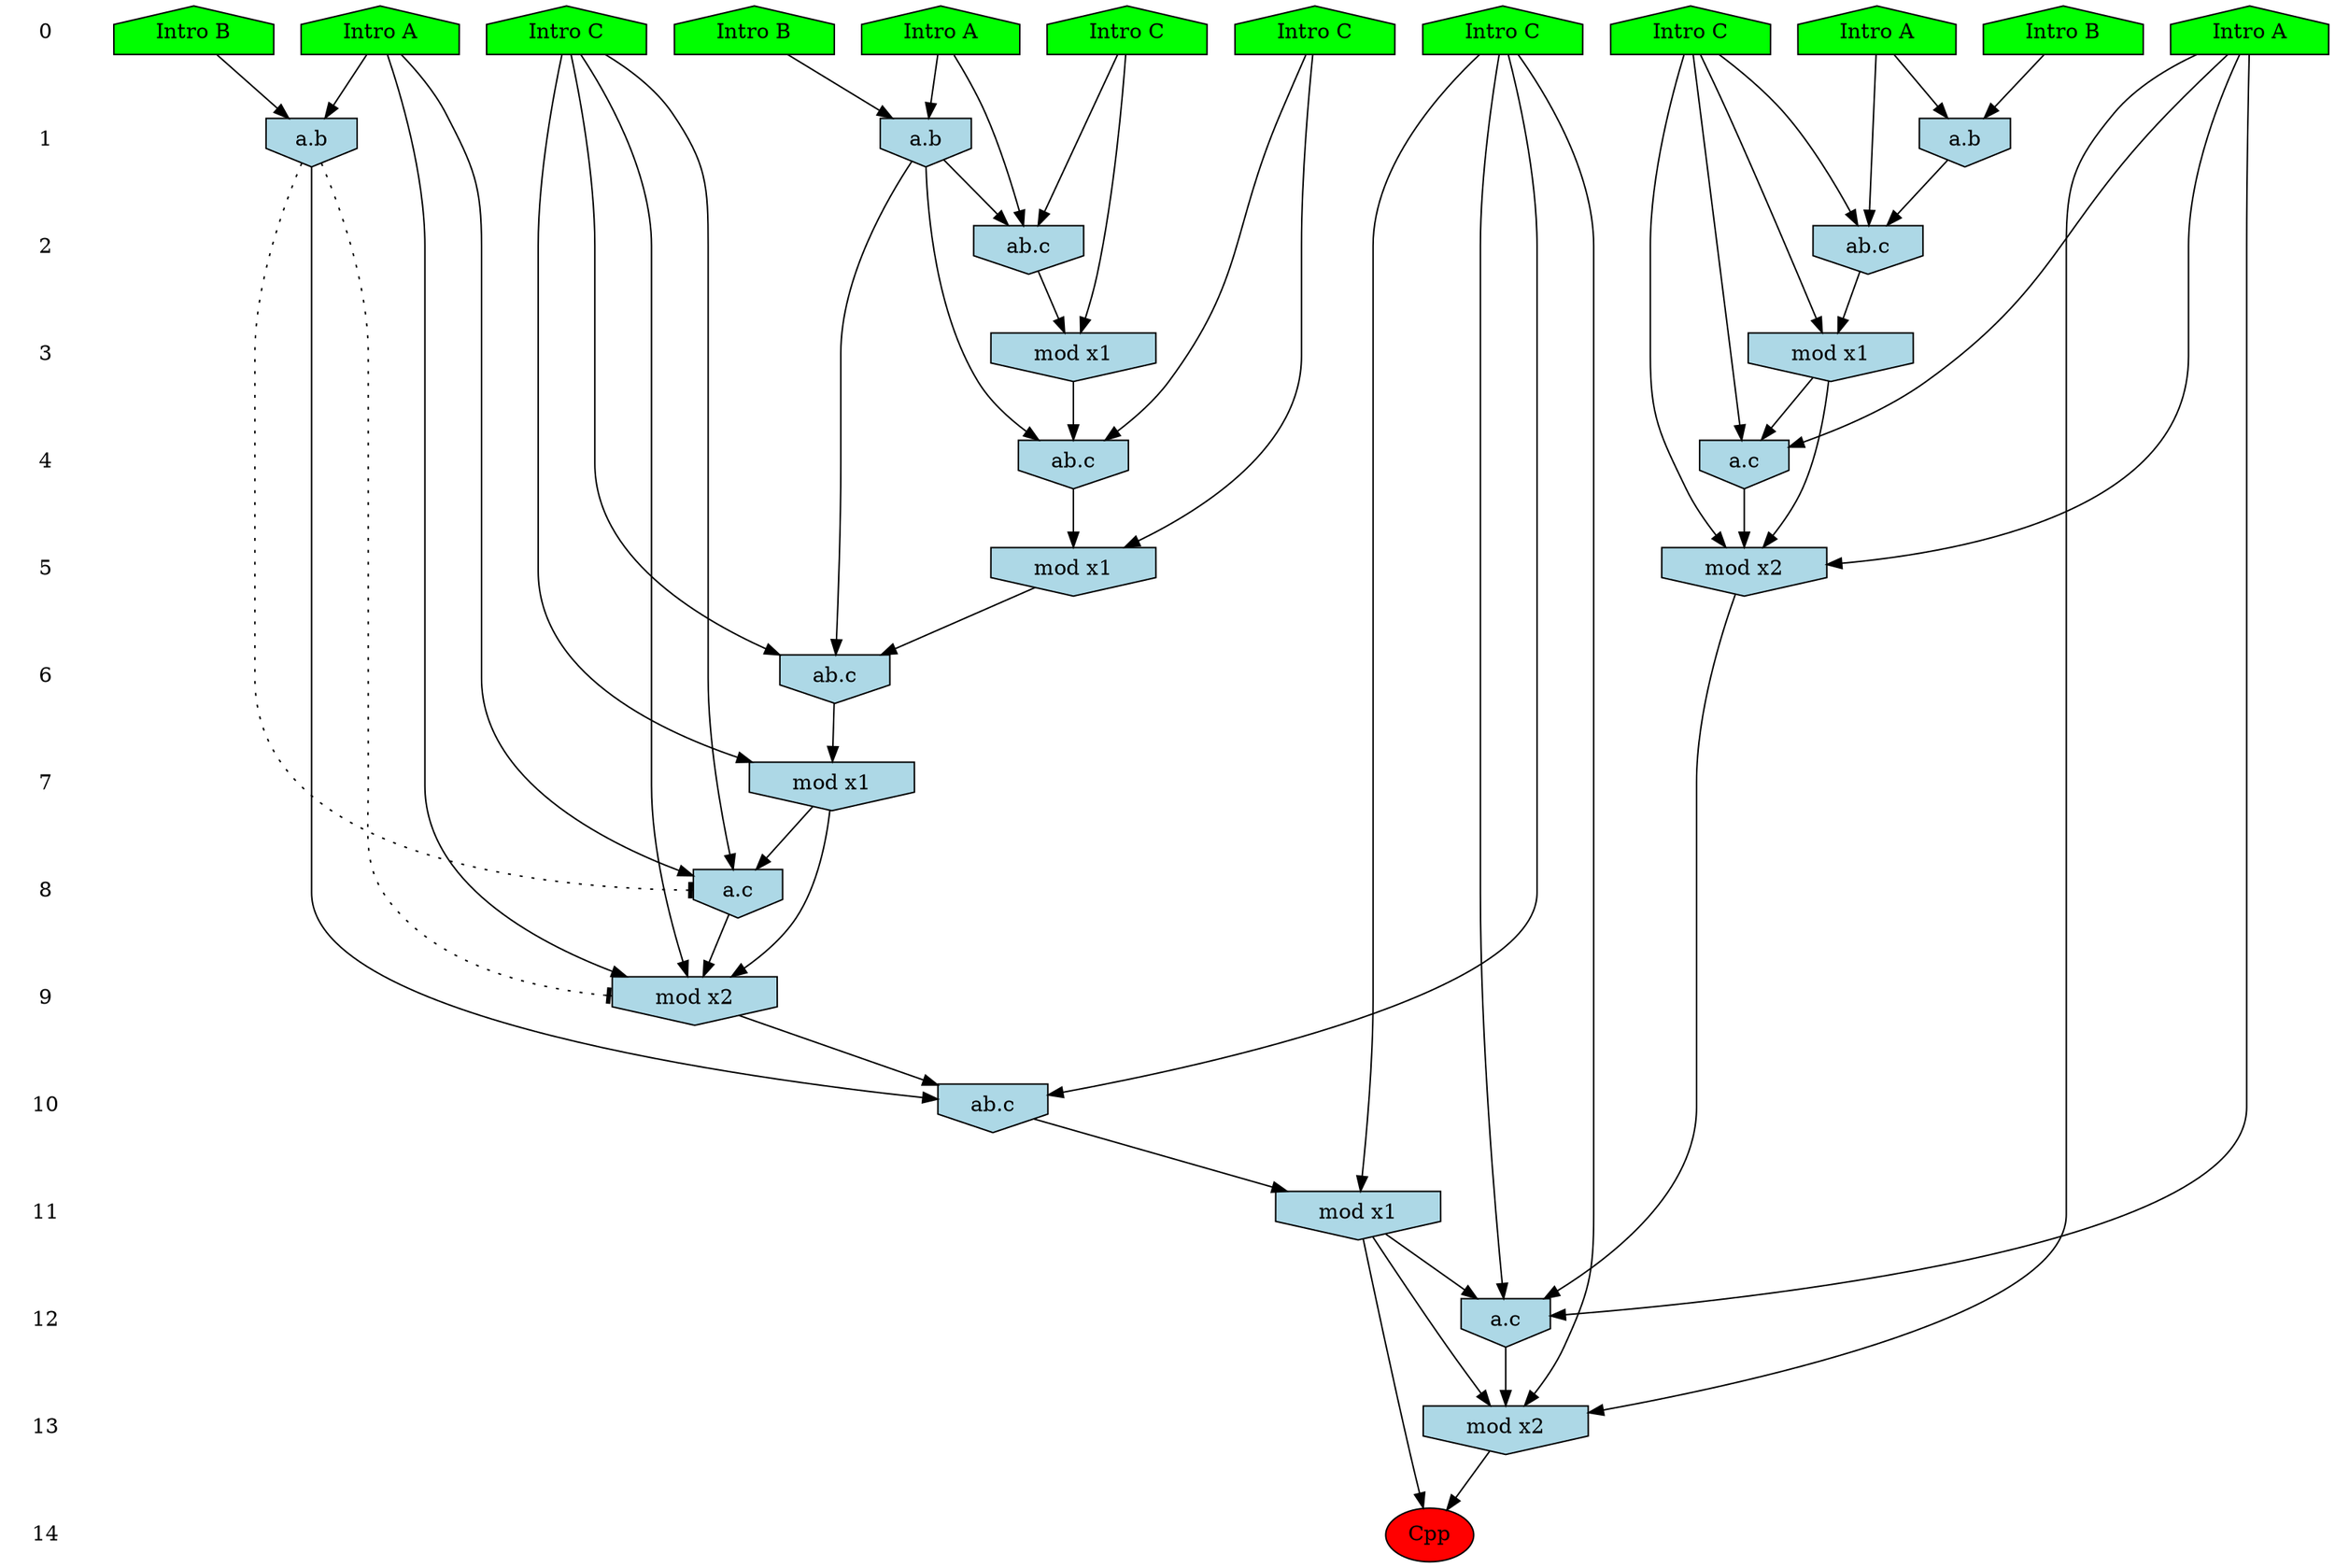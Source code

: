 /* Compression of 1 causal flows obtained in average at 1.500415E+01 t.u */
/* Compressed causal flows were: [2473] */
digraph G{
 ranksep=.5 ; 
{ rank = same ; "0" [shape=plaintext] ; node_1 [label ="Intro A", shape=house, style=filled, fillcolor=green] ;
node_2 [label ="Intro B", shape=house, style=filled, fillcolor=green] ;
node_3 [label ="Intro A", shape=house, style=filled, fillcolor=green] ;
node_4 [label ="Intro B", shape=house, style=filled, fillcolor=green] ;
node_5 [label ="Intro A", shape=house, style=filled, fillcolor=green] ;
node_6 [label ="Intro B", shape=house, style=filled, fillcolor=green] ;
node_7 [label ="Intro A", shape=house, style=filled, fillcolor=green] ;
node_8 [label ="Intro C", shape=house, style=filled, fillcolor=green] ;
node_9 [label ="Intro C", shape=house, style=filled, fillcolor=green] ;
node_10 [label ="Intro C", shape=house, style=filled, fillcolor=green] ;
node_11 [label ="Intro C", shape=house, style=filled, fillcolor=green] ;
node_12 [label ="Intro C", shape=house, style=filled, fillcolor=green] ;
}
{ rank = same ; "1" [shape=plaintext] ; node_13 [label="a.b", shape=invhouse, style=filled, fillcolor = lightblue] ;
node_14 [label="a.b", shape=invhouse, style=filled, fillcolor = lightblue] ;
node_25 [label="a.b", shape=invhouse, style=filled, fillcolor = lightblue] ;
}
{ rank = same ; "2" [shape=plaintext] ; node_15 [label="ab.c", shape=invhouse, style=filled, fillcolor = lightblue] ;
node_16 [label="ab.c", shape=invhouse, style=filled, fillcolor = lightblue] ;
}
{ rank = same ; "3" [shape=plaintext] ; node_17 [label="mod x1", shape=invhouse, style=filled, fillcolor = lightblue] ;
node_19 [label="mod x1", shape=invhouse, style=filled, fillcolor = lightblue] ;
}
{ rank = same ; "4" [shape=plaintext] ; node_18 [label="ab.c", shape=invhouse, style=filled, fillcolor = lightblue] ;
node_28 [label="a.c", shape=invhouse, style=filled, fillcolor = lightblue] ;
}
{ rank = same ; "5" [shape=plaintext] ; node_20 [label="mod x1", shape=invhouse, style=filled, fillcolor = lightblue] ;
node_29 [label="mod x2", shape=invhouse, style=filled, fillcolor = lightblue] ;
}
{ rank = same ; "6" [shape=plaintext] ; node_21 [label="ab.c", shape=invhouse, style=filled, fillcolor = lightblue] ;
}
{ rank = same ; "7" [shape=plaintext] ; node_22 [label="mod x1", shape=invhouse, style=filled, fillcolor = lightblue] ;
}
{ rank = same ; "8" [shape=plaintext] ; node_23 [label="a.c", shape=invhouse, style=filled, fillcolor = lightblue] ;
}
{ rank = same ; "9" [shape=plaintext] ; node_24 [label="mod x2", shape=invhouse, style=filled, fillcolor = lightblue] ;
}
{ rank = same ; "10" [shape=plaintext] ; node_26 [label="ab.c", shape=invhouse, style=filled, fillcolor = lightblue] ;
}
{ rank = same ; "11" [shape=plaintext] ; node_27 [label="mod x1", shape=invhouse, style=filled, fillcolor = lightblue] ;
}
{ rank = same ; "12" [shape=plaintext] ; node_30 [label="a.c", shape=invhouse, style=filled, fillcolor = lightblue] ;
}
{ rank = same ; "13" [shape=plaintext] ; node_31 [label="mod x2", shape=invhouse, style=filled, fillcolor = lightblue] ;
}
{ rank = same ; "14" [shape=plaintext] ; node_32 [label ="Cpp", style=filled, fillcolor=red] ;
}
"0" -> "1" [style="invis"]; 
"1" -> "2" [style="invis"]; 
"2" -> "3" [style="invis"]; 
"3" -> "4" [style="invis"]; 
"4" -> "5" [style="invis"]; 
"5" -> "6" [style="invis"]; 
"6" -> "7" [style="invis"]; 
"7" -> "8" [style="invis"]; 
"8" -> "9" [style="invis"]; 
"9" -> "10" [style="invis"]; 
"10" -> "11" [style="invis"]; 
"11" -> "12" [style="invis"]; 
"12" -> "13" [style="invis"]; 
"13" -> "14" [style="invis"]; 
node_1 -> node_13
node_2 -> node_13
node_5 -> node_14
node_6 -> node_14
node_5 -> node_15
node_11 -> node_15
node_14 -> node_15
node_1 -> node_16
node_8 -> node_16
node_13 -> node_16
node_11 -> node_17
node_15 -> node_17
node_10 -> node_18
node_14 -> node_18
node_17 -> node_18
node_8 -> node_19
node_16 -> node_19
node_10 -> node_20
node_18 -> node_20
node_12 -> node_21
node_14 -> node_21
node_20 -> node_21
node_12 -> node_22
node_21 -> node_22
node_7 -> node_23
node_12 -> node_23
node_22 -> node_23
node_7 -> node_24
node_12 -> node_24
node_22 -> node_24
node_23 -> node_24
node_4 -> node_25
node_7 -> node_25
node_9 -> node_26
node_24 -> node_26
node_25 -> node_26
node_9 -> node_27
node_26 -> node_27
node_3 -> node_28
node_8 -> node_28
node_19 -> node_28
node_3 -> node_29
node_8 -> node_29
node_19 -> node_29
node_28 -> node_29
node_3 -> node_30
node_9 -> node_30
node_27 -> node_30
node_29 -> node_30
node_3 -> node_31
node_9 -> node_31
node_27 -> node_31
node_30 -> node_31
node_27 -> node_32
node_31 -> node_32
node_25 -> node_24 [style=dotted, arrowhead = tee] 
node_25 -> node_23 [style=dotted, arrowhead = tee] 
}
/*
 Dot generation time: 0.000142
*/